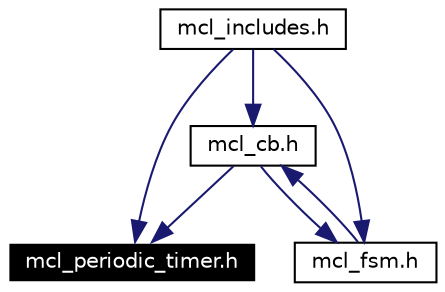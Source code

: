 digraph G
{
  edge [fontname="Helvetica",fontsize=10,labelfontname="Helvetica",labelfontsize=10];
  node [fontname="Helvetica",fontsize=10,shape=record];
  Node186 [label="mcl_periodic_timer.h",height=0.2,width=0.4,color="white", fillcolor="black", style="filled" fontcolor="white"];
  Node187 -> Node186 [color="midnightblue",fontsize=10,style="solid",fontname="Helvetica"];
  Node187 [label="mcl_cb.h",height=0.2,width=0.4,color="black",URL="$mcl__cb_8h.html"];
  Node188 -> Node187 [color="midnightblue",fontsize=10,style="solid",fontname="Helvetica"];
  Node188 [label="mcl_includes.h",height=0.2,width=0.4,color="black",URL="$mcl__includes_8h.html"];
  Node214 -> Node187 [color="midnightblue",fontsize=10,style="solid",fontname="Helvetica"];
  Node214 [label="mcl_fsm.h",height=0.2,width=0.4,color="black",URL="$mcl__fsm_8h.html"];
  Node187 -> Node214 [color="midnightblue",fontsize=10,style="solid",fontname="Helvetica"];
  Node188 -> Node214 [color="midnightblue",fontsize=10,style="solid",fontname="Helvetica"];
  Node188 -> Node186 [color="midnightblue",fontsize=10,style="solid",fontname="Helvetica"];
}
